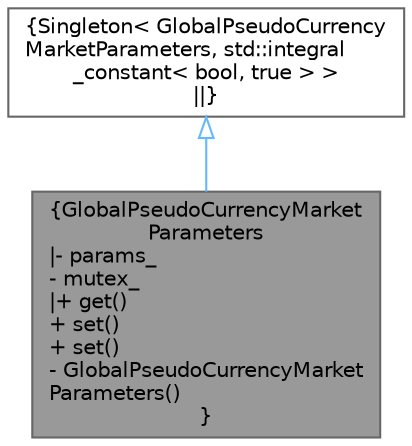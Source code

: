 digraph "GlobalPseudoCurrencyMarketParameters"
{
 // INTERACTIVE_SVG=YES
 // LATEX_PDF_SIZE
  bgcolor="transparent";
  edge [fontname=Helvetica,fontsize=10,labelfontname=Helvetica,labelfontsize=10];
  node [fontname=Helvetica,fontsize=10,shape=box,height=0.2,width=0.4];
  Node1 [label="{GlobalPseudoCurrencyMarket\lParameters\n|- params_\l- mutex_\l|+ get()\l+ set()\l+ set()\l- GlobalPseudoCurrencyMarket\lParameters()\l}",height=0.2,width=0.4,color="gray40", fillcolor="grey60", style="filled", fontcolor="black",tooltip="Singleton to store Global parameters, this should be initialised at some point with PEGP."];
  Node2 -> Node1 [dir="back",color="steelblue1",style="solid",arrowtail="onormal"];
  Node2 [label="{Singleton\< GlobalPseudoCurrency\lMarketParameters, std::integral\l_constant\< bool, true \> \>\n||}",height=0.2,width=0.4,color="gray40", fillcolor="white", style="filled",tooltip=" "];
}
